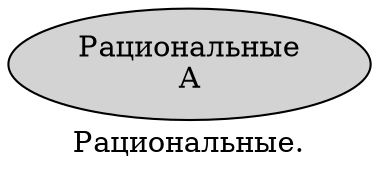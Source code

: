 digraph SENTENCE_1354 {
	graph [label="Рациональные."]
	node [style=filled]
		0 [label="Рациональные
A" color="" fillcolor=lightgray penwidth=1 shape=ellipse]
}